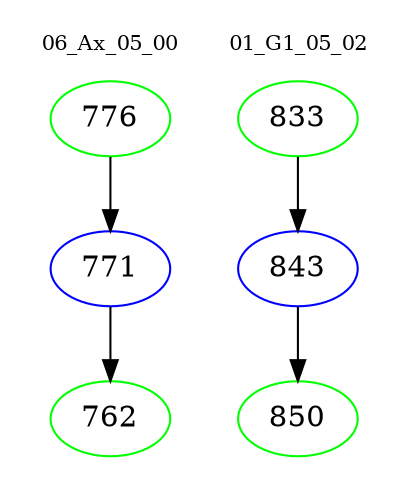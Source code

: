 digraph{
subgraph cluster_0 {
color = white
label = "06_Ax_05_00";
fontsize=10;
T0_776 [label="776", color="green"]
T0_776 -> T0_771 [color="black"]
T0_771 [label="771", color="blue"]
T0_771 -> T0_762 [color="black"]
T0_762 [label="762", color="green"]
}
subgraph cluster_1 {
color = white
label = "01_G1_05_02";
fontsize=10;
T1_833 [label="833", color="green"]
T1_833 -> T1_843 [color="black"]
T1_843 [label="843", color="blue"]
T1_843 -> T1_850 [color="black"]
T1_850 [label="850", color="green"]
}
}
